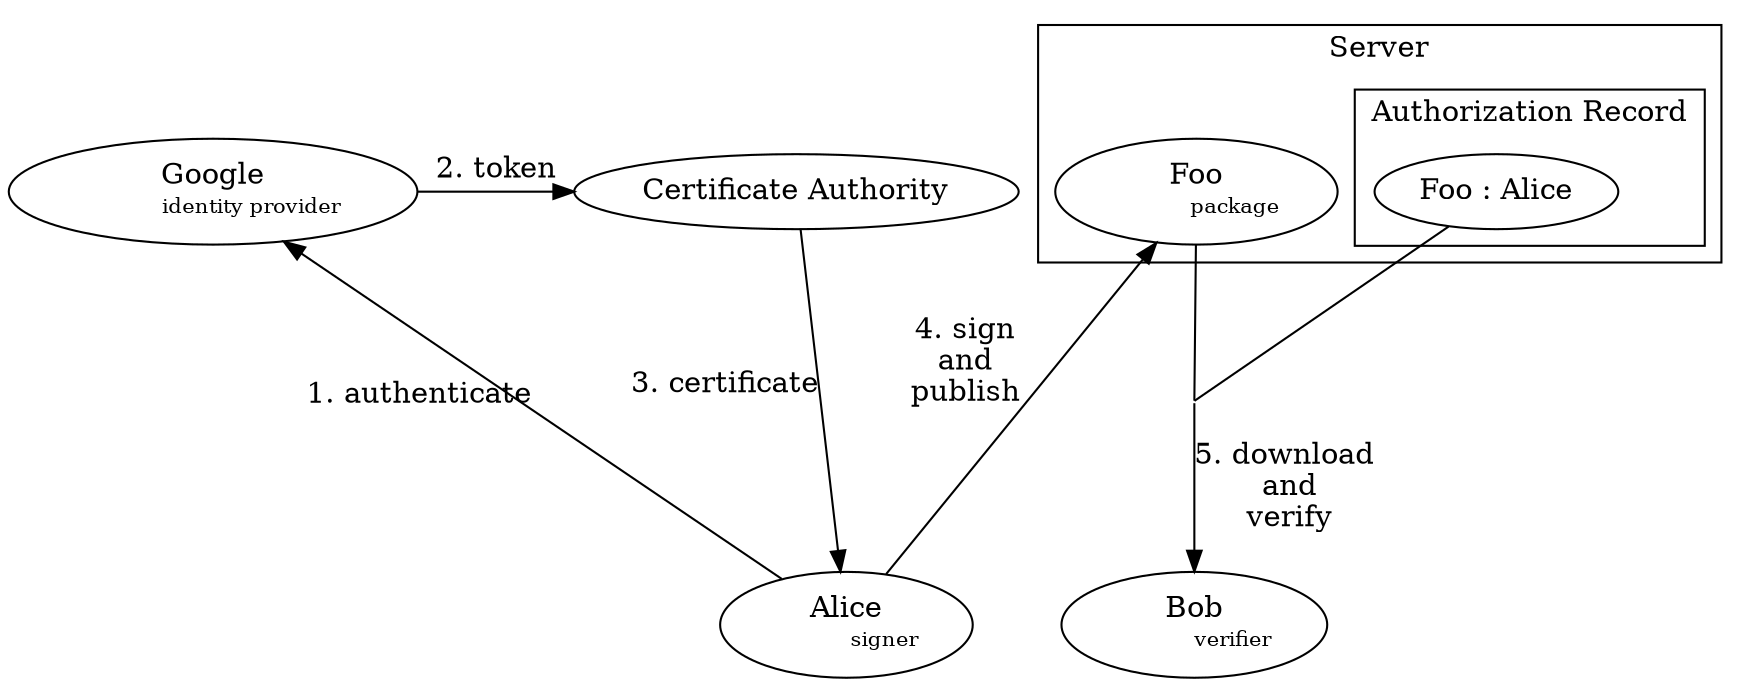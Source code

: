 digraph {
    CA[label="Certificate Authority"]
    Google[label=<Google<BR/>
        <FONT POINT-SIZE="10">identity provider</FONT>>];
    subgraph cluster_repo {
        

        subgraph cluster_map {
            label="Authorization Record"
            FooEntry[label=<Foo : Alice>];
        }
        
        label="Server"
        Foo[label=<Foo<BR/>
        <FONT POINT-SIZE="10">package</FONT>>]
    }

    joint [shape="none", label="", width=0, height=0]
    joint2 [shape="none", label="", width=0, height=0]

    Alice[label=<Alice<BR/>
        <FONT POINT-SIZE="10">signer</FONT>>];
    
    Bob[label=<Bob<BR />
        <FONT POINT-SIZE="10">verifier</FONT>>];

    Google -> Alice [dir="back" xlabel="1. authenticate"]
    Google -> CA [label="2. token"] [constraint=false]
    CA->Alice [xlabel="3. certificate"]

    FooEntry -> joint [dir="none"]
    Foo -> joint [dir="none"]
    Google -> joint2 [style="invis"]
    FooEntry -> joint2 [style="invis"]
    Foo -> joint2 [style="invis"]
    CA -> joint2 [style="invis"]
    joint2 -> joint [style="invis"]
    joint -> Alice [style="invis"]
    joint -> Bob [label=<5. download<BR/> and<BR/> verify>]
    
    Alice -> Foo [xlabel=<4. sign<BR/> and <BR/>publish>]
}
